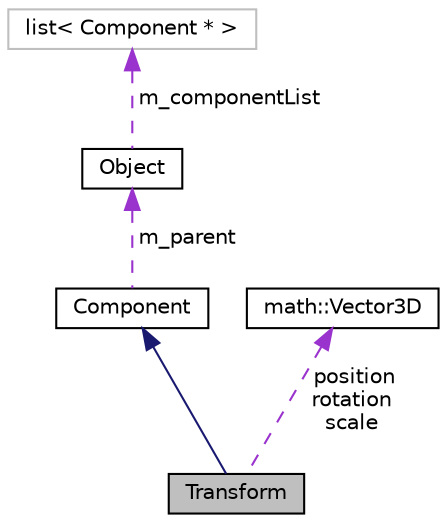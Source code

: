 digraph "Transform"
{
 // LATEX_PDF_SIZE
  edge [fontname="Helvetica",fontsize="10",labelfontname="Helvetica",labelfontsize="10"];
  node [fontname="Helvetica",fontsize="10",shape=record];
  Node1 [label="Transform",height=0.2,width=0.4,color="black", fillcolor="grey75", style="filled", fontcolor="black",tooltip="位置,回転,拡大率の情報クラス(コンポーネント)"];
  Node2 -> Node1 [dir="back",color="midnightblue",fontsize="10",style="solid",fontname="Helvetica"];
  Node2 [label="Component",height=0.2,width=0.4,color="black", fillcolor="white", style="filled",URL="$class_component.html",tooltip="コンポーネントクラス(親クラス)"];
  Node3 -> Node2 [dir="back",color="darkorchid3",fontsize="10",style="dashed",label=" m_parent" ,fontname="Helvetica"];
  Node3 [label="Object",height=0.2,width=0.4,color="black", fillcolor="white", style="filled",URL="$class_object.html",tooltip="ゲームオブジェクト"];
  Node4 -> Node3 [dir="back",color="darkorchid3",fontsize="10",style="dashed",label=" m_componentList" ,fontname="Helvetica"];
  Node4 [label="list\< Component * \>",height=0.2,width=0.4,color="grey75", fillcolor="white", style="filled",tooltip=" "];
  Node5 -> Node1 [dir="back",color="darkorchid3",fontsize="10",style="dashed",label=" position\nrotation\nscale" ,fontname="Helvetica"];
  Node5 [label="math::Vector3D",height=0.2,width=0.4,color="black", fillcolor="white", style="filled",URL="$structmath_1_1_vector3_d.html",tooltip="positionなどに使おう"];
}
